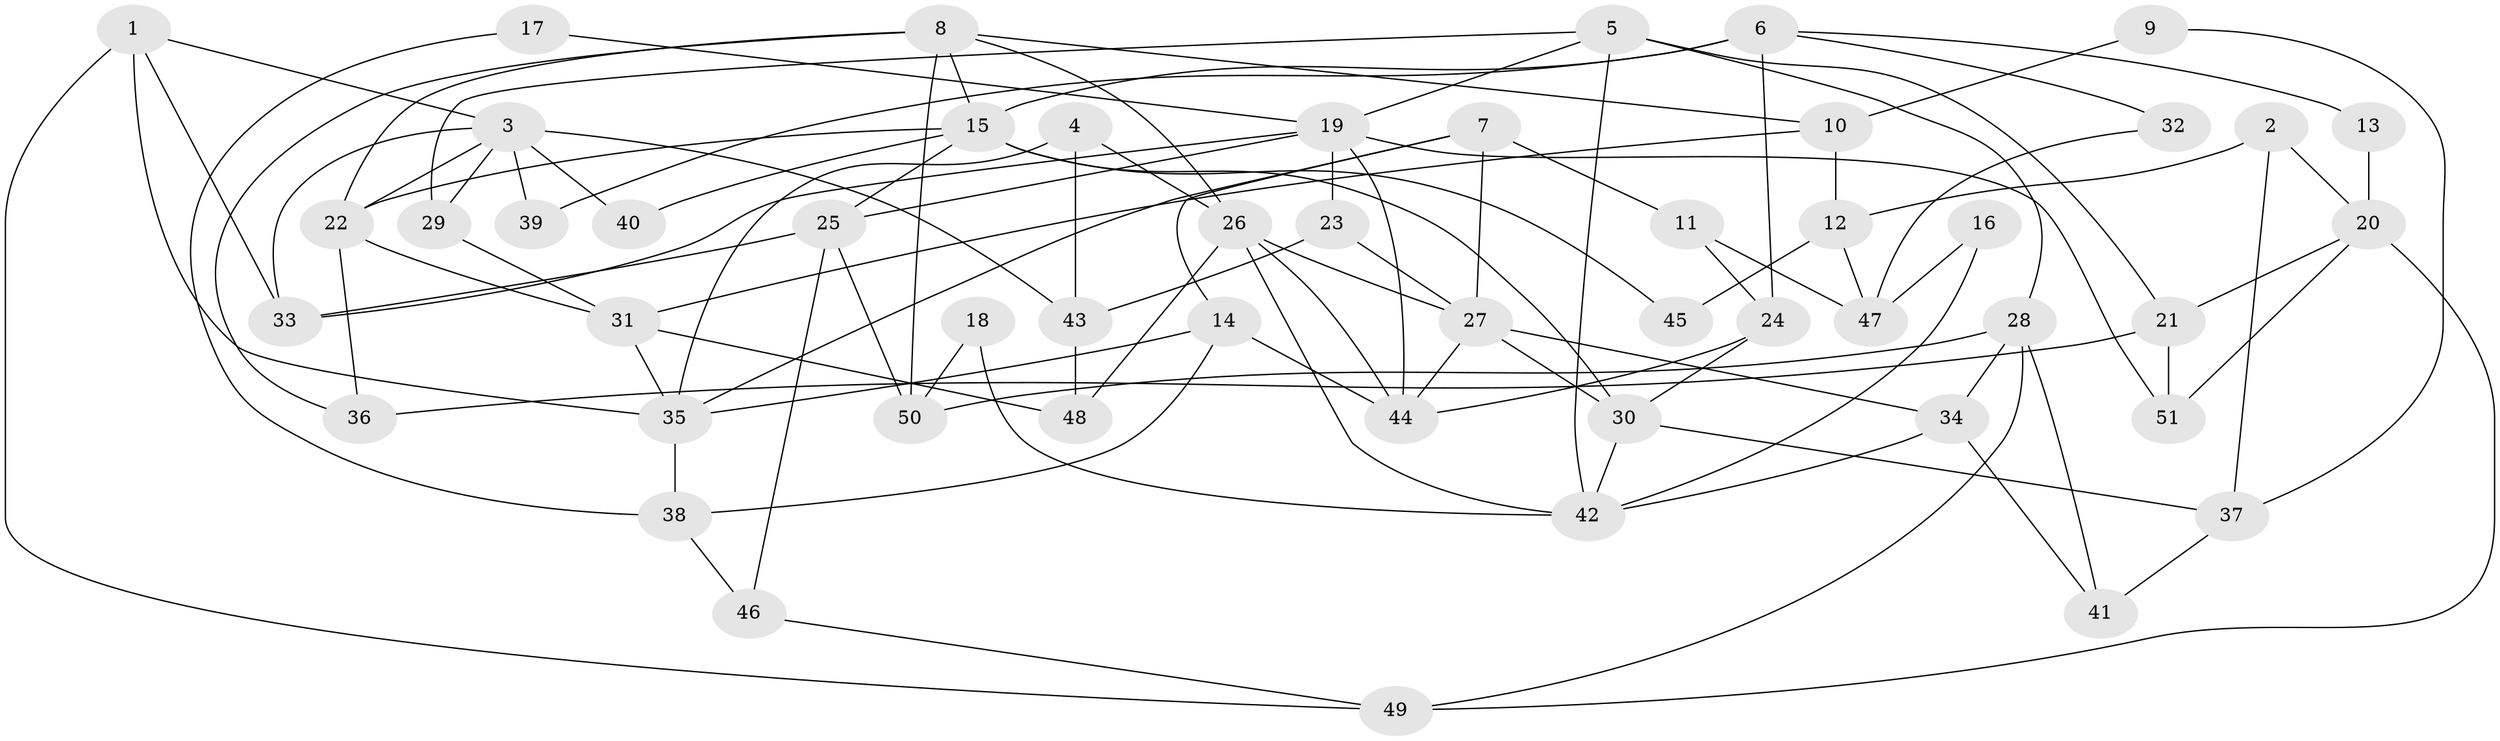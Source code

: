 // coarse degree distribution, {2: 0.25, 4: 0.3055555555555556, 3: 0.05555555555555555, 5: 0.16666666666666666, 6: 0.1111111111111111, 7: 0.05555555555555555, 9: 0.05555555555555555}
// Generated by graph-tools (version 1.1) at 2025/37/03/04/25 23:37:00]
// undirected, 51 vertices, 102 edges
graph export_dot {
  node [color=gray90,style=filled];
  1;
  2;
  3;
  4;
  5;
  6;
  7;
  8;
  9;
  10;
  11;
  12;
  13;
  14;
  15;
  16;
  17;
  18;
  19;
  20;
  21;
  22;
  23;
  24;
  25;
  26;
  27;
  28;
  29;
  30;
  31;
  32;
  33;
  34;
  35;
  36;
  37;
  38;
  39;
  40;
  41;
  42;
  43;
  44;
  45;
  46;
  47;
  48;
  49;
  50;
  51;
  1 -- 3;
  1 -- 35;
  1 -- 33;
  1 -- 49;
  2 -- 20;
  2 -- 37;
  2 -- 12;
  3 -- 29;
  3 -- 43;
  3 -- 22;
  3 -- 33;
  3 -- 39;
  3 -- 40;
  4 -- 43;
  4 -- 26;
  4 -- 35;
  5 -- 28;
  5 -- 42;
  5 -- 19;
  5 -- 21;
  5 -- 29;
  6 -- 24;
  6 -- 15;
  6 -- 13;
  6 -- 32;
  6 -- 39;
  7 -- 14;
  7 -- 27;
  7 -- 11;
  7 -- 35;
  8 -- 22;
  8 -- 36;
  8 -- 10;
  8 -- 15;
  8 -- 26;
  8 -- 50;
  9 -- 37;
  9 -- 10;
  10 -- 31;
  10 -- 12;
  11 -- 24;
  11 -- 47;
  12 -- 45;
  12 -- 47;
  13 -- 20;
  14 -- 44;
  14 -- 35;
  14 -- 38;
  15 -- 25;
  15 -- 22;
  15 -- 30;
  15 -- 40;
  15 -- 45;
  16 -- 42;
  16 -- 47;
  17 -- 38;
  17 -- 19;
  18 -- 50;
  18 -- 42;
  19 -- 33;
  19 -- 23;
  19 -- 25;
  19 -- 44;
  19 -- 51;
  20 -- 21;
  20 -- 49;
  20 -- 51;
  21 -- 51;
  21 -- 36;
  22 -- 31;
  22 -- 36;
  23 -- 27;
  23 -- 43;
  24 -- 30;
  24 -- 44;
  25 -- 33;
  25 -- 46;
  25 -- 50;
  26 -- 44;
  26 -- 27;
  26 -- 42;
  26 -- 48;
  27 -- 34;
  27 -- 30;
  27 -- 44;
  28 -- 50;
  28 -- 49;
  28 -- 34;
  28 -- 41;
  29 -- 31;
  30 -- 37;
  30 -- 42;
  31 -- 35;
  31 -- 48;
  32 -- 47;
  34 -- 42;
  34 -- 41;
  35 -- 38;
  37 -- 41;
  38 -- 46;
  43 -- 48;
  46 -- 49;
}
